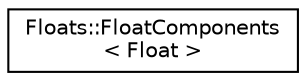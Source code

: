 digraph "Graphical Class Hierarchy"
{
  edge [fontname="Helvetica",fontsize="10",labelfontname="Helvetica",labelfontsize="10"];
  node [fontname="Helvetica",fontsize="10",shape=record];
  rankdir="LR";
  Node0 [label="Floats::FloatComponents\l\< Float \>",height=0.2,width=0.4,color="black", fillcolor="white", style="filled",URL="$struct_floats_1_1_float_components.html"];
}
